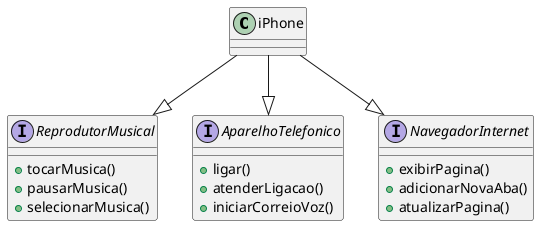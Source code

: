 @startuml iPhone

class iPhone {

}

interface ReprodutorMusical {
  + tocarMusica()
  + pausarMusica()
  + selecionarMusica()
}

interface AparelhoTelefonico {
  + ligar()
  + atenderLigacao()
  + iniciarCorreioVoz()
}

interface NavegadorInternet {
  + exibirPagina()
  + adicionarNovaAba()
  + atualizarPagina()
}

iPhone --|> ReprodutorMusical
iPhone --|> AparelhoTelefonico
iPhone --|> NavegadorInternet

@enduml
